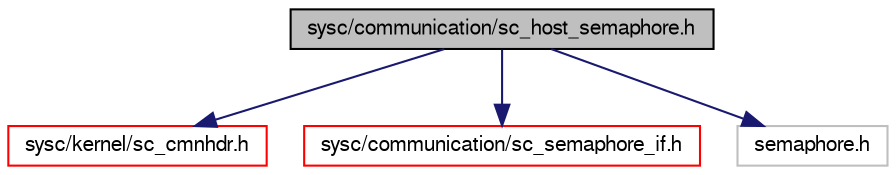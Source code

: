 digraph G
{
  edge [fontname="FreeSans",fontsize="10",labelfontname="FreeSans",labelfontsize="10"];
  node [fontname="FreeSans",fontsize="10",shape=record];
  Node1 [label="sysc/communication/sc_host_semaphore.h",height=0.2,width=0.4,color="black", fillcolor="grey75", style="filled" fontcolor="black"];
  Node1 -> Node2 [color="midnightblue",fontsize="10",style="solid",fontname="FreeSans"];
  Node2 [label="sysc/kernel/sc_cmnhdr.h",height=0.2,width=0.4,color="red", fillcolor="white", style="filled",URL="$a00343.html"];
  Node1 -> Node3 [color="midnightblue",fontsize="10",style="solid",fontname="FreeSans"];
  Node3 [label="sysc/communication/sc_semaphore_if.h",height=0.2,width=0.4,color="red", fillcolor="white", style="filled",URL="$a00287.html"];
  Node1 -> Node4 [color="midnightblue",fontsize="10",style="solid",fontname="FreeSans"];
  Node4 [label="semaphore.h",height=0.2,width=0.4,color="grey75", fillcolor="white", style="filled"];
}
